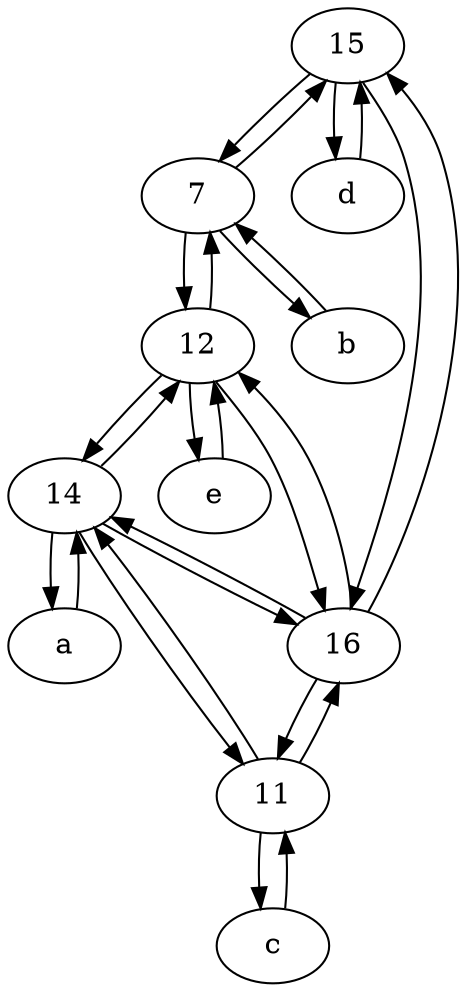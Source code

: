 digraph  {
	15;
	12;
	b [pos="50,20!"];
	14;
	c [pos="20,10!"];
	a [pos="40,10!"];
	7;
	d [pos="20,30!"];
	11;
	e [pos="30,50!"];
	16;
	b -> 7;
	11 -> 14;
	15 -> 16;
	16 -> 14;
	16 -> 12;
	12 -> 7;
	16 -> 11;
	7 -> 12;
	a -> 14;
	c -> 11;
	14 -> a;
	16 -> 15;
	12 -> 16;
	11 -> c;
	7 -> 15;
	e -> 12;
	7 -> b;
	12 -> 14;
	14 -> 12;
	15 -> d;
	d -> 15;
	12 -> e;
	14 -> 16;
	11 -> 16;
	15 -> 7;
	14 -> 11;

	}